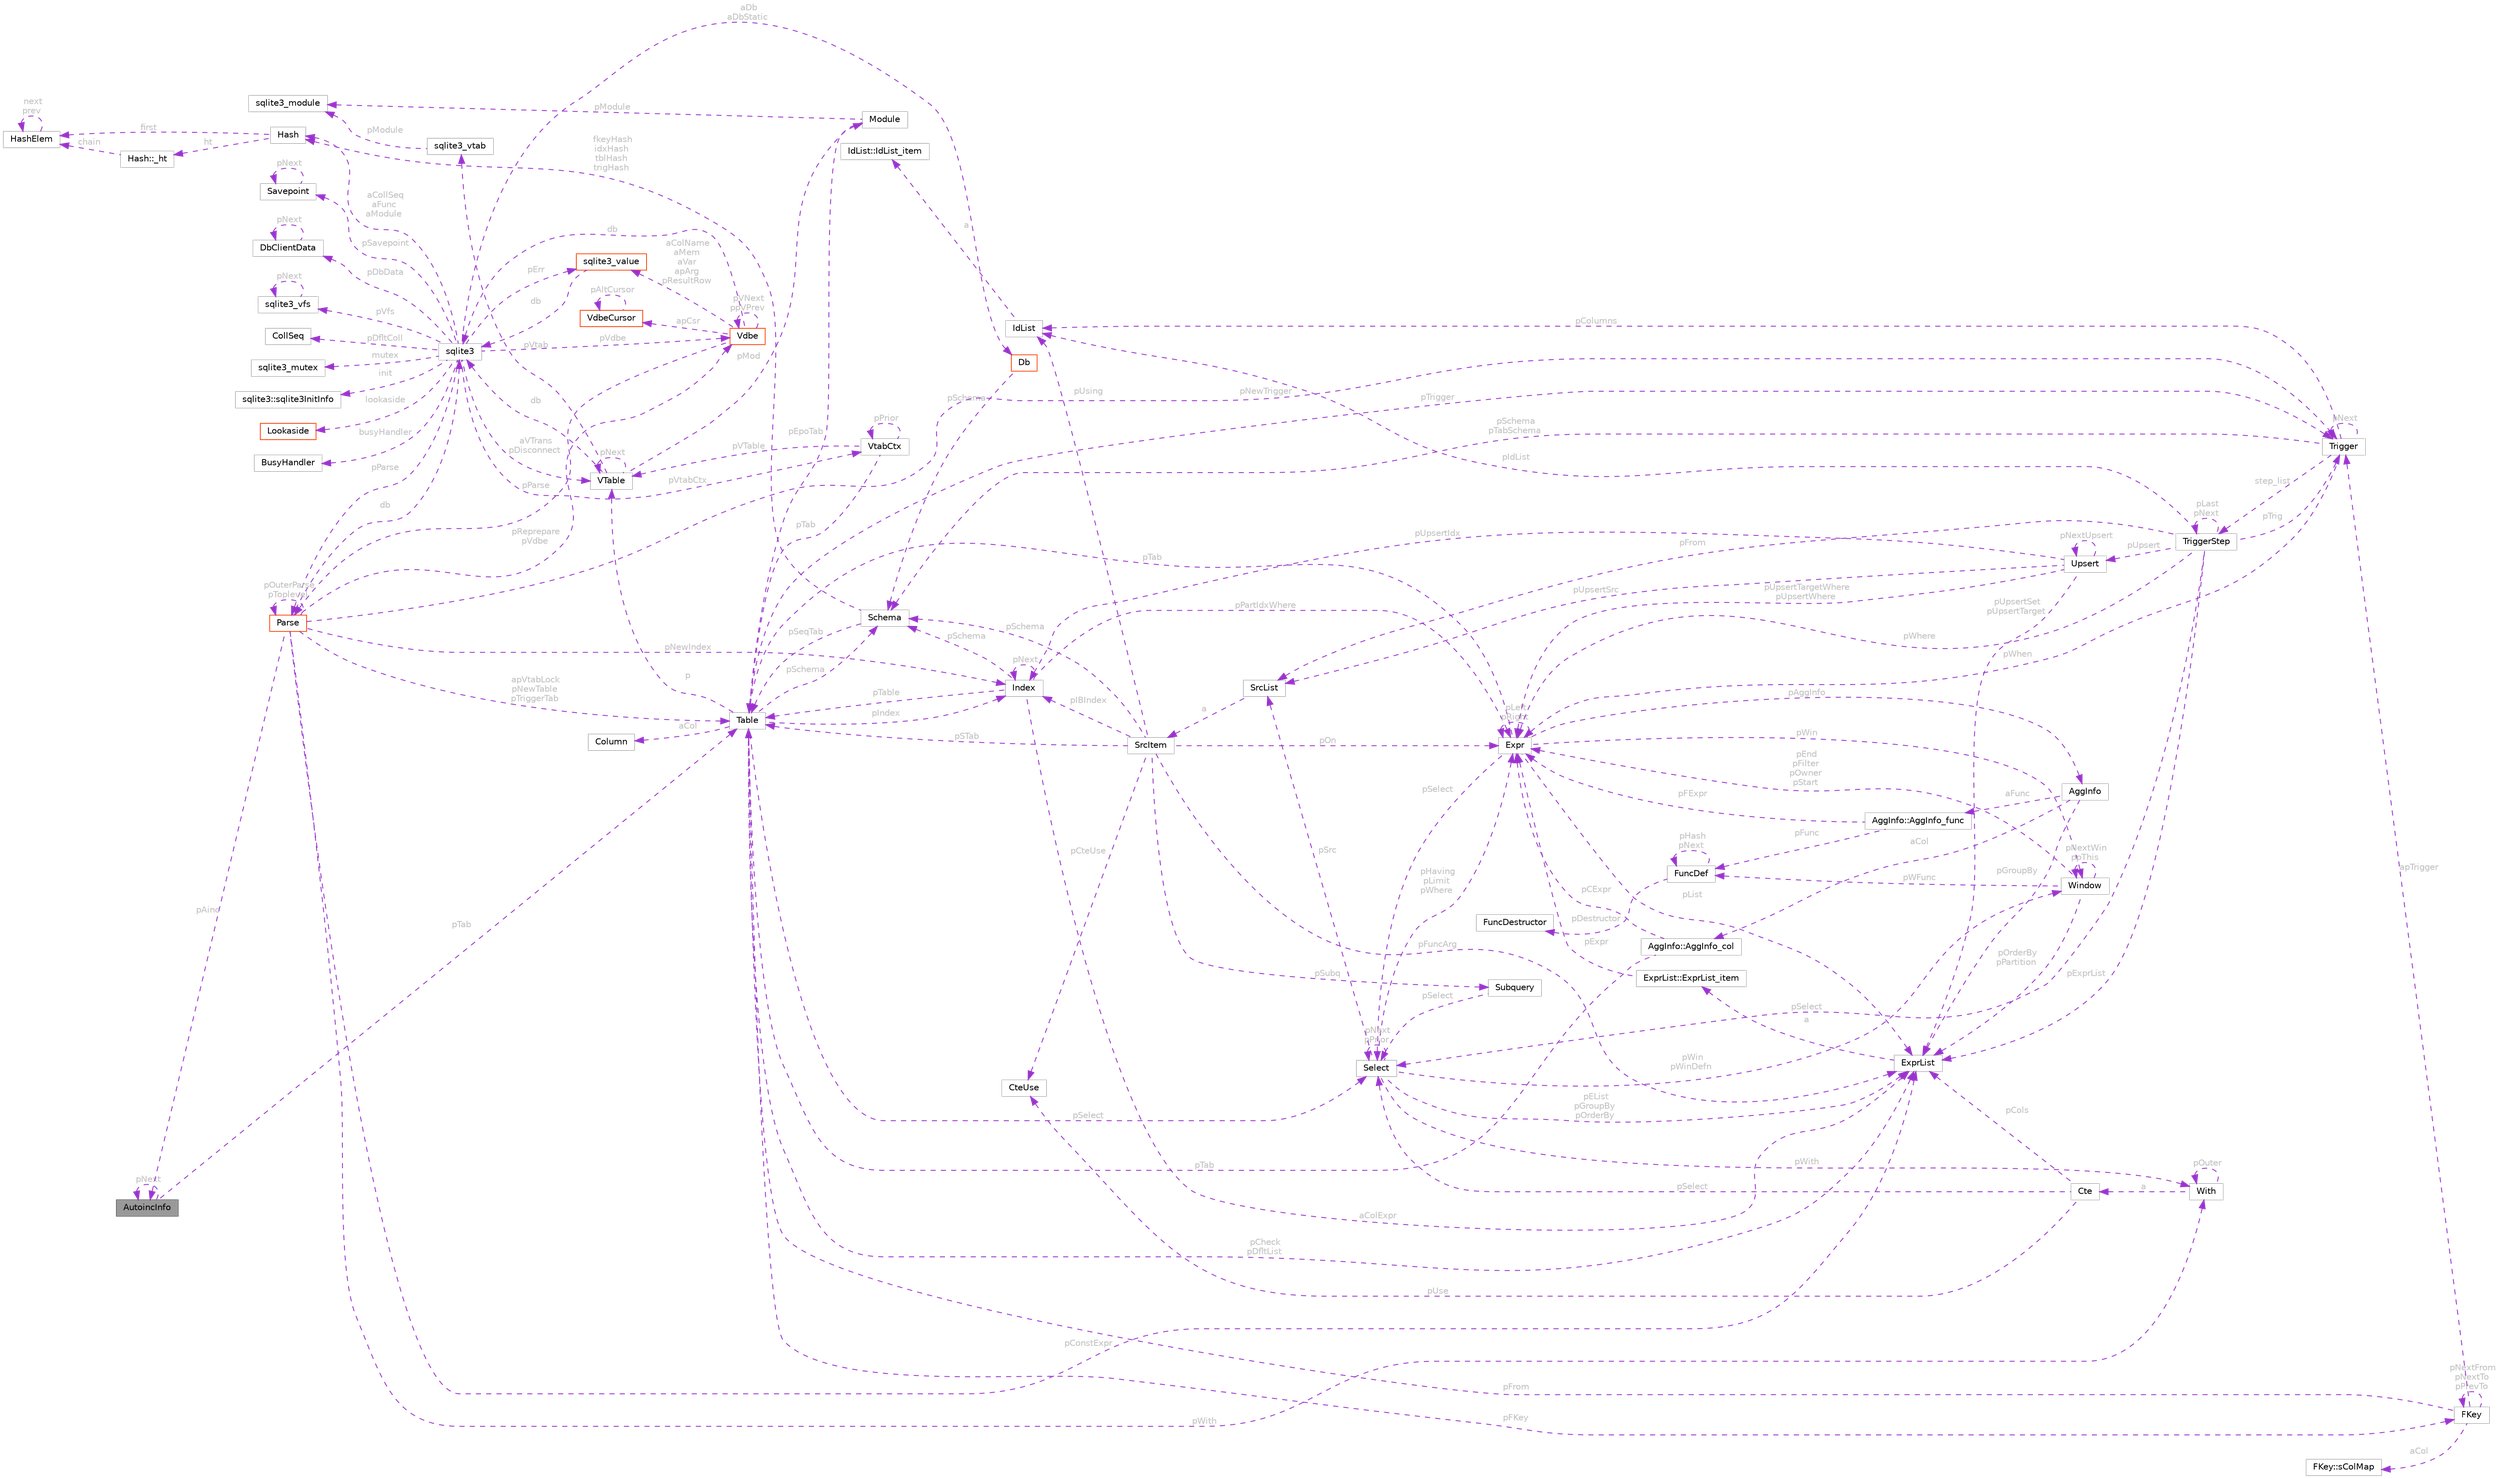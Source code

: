 digraph "AutoincInfo"
{
 // LATEX_PDF_SIZE
  bgcolor="transparent";
  edge [fontname=Helvetica,fontsize=10,labelfontname=Helvetica,labelfontsize=10];
  node [fontname=Helvetica,fontsize=10,shape=box,height=0.2,width=0.4];
  rankdir="LR";
  Node1 [id="Node000001",label="AutoincInfo",height=0.2,width=0.4,color="gray40", fillcolor="grey60", style="filled", fontcolor="black",tooltip=" "];
  Node1 -> Node1 [id="edge1_Node000001_Node000001",dir="back",color="darkorchid3",style="dashed",tooltip=" ",label=" pNext",fontcolor="grey" ];
  Node2 -> Node1 [id="edge2_Node000001_Node000002",dir="back",color="darkorchid3",style="dashed",tooltip=" ",label=" pTab",fontcolor="grey" ];
  Node2 [id="Node000002",label="Table",height=0.2,width=0.4,color="grey75", fillcolor="white", style="filled",URL="$structTable.html",tooltip=" "];
  Node3 -> Node2 [id="edge3_Node000002_Node000003",dir="back",color="darkorchid3",style="dashed",tooltip=" ",label=" aCol",fontcolor="grey" ];
  Node3 [id="Node000003",label="Column",height=0.2,width=0.4,color="grey75", fillcolor="white", style="filled",URL="$structColumn.html",tooltip=" "];
  Node4 -> Node2 [id="edge4_Node000002_Node000004",dir="back",color="darkorchid3",style="dashed",tooltip=" ",label=" pIndex",fontcolor="grey" ];
  Node4 [id="Node000004",label="Index",height=0.2,width=0.4,color="grey75", fillcolor="white", style="filled",URL="$structIndex.html",tooltip=" "];
  Node2 -> Node4 [id="edge5_Node000004_Node000002",dir="back",color="darkorchid3",style="dashed",tooltip=" ",label=" pTable",fontcolor="grey" ];
  Node4 -> Node4 [id="edge6_Node000004_Node000004",dir="back",color="darkorchid3",style="dashed",tooltip=" ",label=" pNext",fontcolor="grey" ];
  Node5 -> Node4 [id="edge7_Node000004_Node000005",dir="back",color="darkorchid3",style="dashed",tooltip=" ",label=" pSchema",fontcolor="grey" ];
  Node5 [id="Node000005",label="Schema",height=0.2,width=0.4,color="grey75", fillcolor="white", style="filled",URL="$structSchema.html",tooltip=" "];
  Node6 -> Node5 [id="edge8_Node000005_Node000006",dir="back",color="darkorchid3",style="dashed",tooltip=" ",label=" fkeyHash\nidxHash\ntblHash\ntrigHash",fontcolor="grey" ];
  Node6 [id="Node000006",label="Hash",height=0.2,width=0.4,color="grey75", fillcolor="white", style="filled",URL="$structHash.html",tooltip=" "];
  Node7 -> Node6 [id="edge9_Node000006_Node000007",dir="back",color="darkorchid3",style="dashed",tooltip=" ",label=" first",fontcolor="grey" ];
  Node7 [id="Node000007",label="HashElem",height=0.2,width=0.4,color="grey75", fillcolor="white", style="filled",URL="$structHashElem.html",tooltip=" "];
  Node7 -> Node7 [id="edge10_Node000007_Node000007",dir="back",color="darkorchid3",style="dashed",tooltip=" ",label=" next\nprev",fontcolor="grey" ];
  Node8 -> Node6 [id="edge11_Node000006_Node000008",dir="back",color="darkorchid3",style="dashed",tooltip=" ",label=" ht",fontcolor="grey" ];
  Node8 [id="Node000008",label="Hash::_ht",height=0.2,width=0.4,color="grey75", fillcolor="white", style="filled",URL="$structHash_1_1__ht.html",tooltip=" "];
  Node7 -> Node8 [id="edge12_Node000008_Node000007",dir="back",color="darkorchid3",style="dashed",tooltip=" ",label=" chain",fontcolor="grey" ];
  Node2 -> Node5 [id="edge13_Node000005_Node000002",dir="back",color="darkorchid3",style="dashed",tooltip=" ",label=" pSeqTab",fontcolor="grey" ];
  Node9 -> Node4 [id="edge14_Node000004_Node000009",dir="back",color="darkorchid3",style="dashed",tooltip=" ",label=" pPartIdxWhere",fontcolor="grey" ];
  Node9 [id="Node000009",label="Expr",height=0.2,width=0.4,color="grey75", fillcolor="white", style="filled",URL="$structExpr.html",tooltip=" "];
  Node9 -> Node9 [id="edge15_Node000009_Node000009",dir="back",color="darkorchid3",style="dashed",tooltip=" ",label=" pLeft\npRight",fontcolor="grey" ];
  Node10 -> Node9 [id="edge16_Node000009_Node000010",dir="back",color="darkorchid3",style="dashed",tooltip=" ",label=" pList",fontcolor="grey" ];
  Node10 [id="Node000010",label="ExprList",height=0.2,width=0.4,color="grey75", fillcolor="white", style="filled",URL="$structExprList.html",tooltip=" "];
  Node11 -> Node10 [id="edge17_Node000010_Node000011",dir="back",color="darkorchid3",style="dashed",tooltip=" ",label=" a",fontcolor="grey" ];
  Node11 [id="Node000011",label="ExprList::ExprList_item",height=0.2,width=0.4,color="grey75", fillcolor="white", style="filled",URL="$structExprList_1_1ExprList__item.html",tooltip=" "];
  Node9 -> Node11 [id="edge18_Node000011_Node000009",dir="back",color="darkorchid3",style="dashed",tooltip=" ",label=" pExpr",fontcolor="grey" ];
  Node12 -> Node9 [id="edge19_Node000009_Node000012",dir="back",color="darkorchid3",style="dashed",tooltip=" ",label=" pSelect",fontcolor="grey" ];
  Node12 [id="Node000012",label="Select",height=0.2,width=0.4,color="grey75", fillcolor="white", style="filled",URL="$structSelect.html",tooltip=" "];
  Node10 -> Node12 [id="edge20_Node000012_Node000010",dir="back",color="darkorchid3",style="dashed",tooltip=" ",label=" pEList\npGroupBy\npOrderBy",fontcolor="grey" ];
  Node13 -> Node12 [id="edge21_Node000012_Node000013",dir="back",color="darkorchid3",style="dashed",tooltip=" ",label=" pSrc",fontcolor="grey" ];
  Node13 [id="Node000013",label="SrcList",height=0.2,width=0.4,color="grey75", fillcolor="white", style="filled",URL="$structSrcList.html",tooltip=" "];
  Node14 -> Node13 [id="edge22_Node000013_Node000014",dir="back",color="darkorchid3",style="dashed",tooltip=" ",label=" a",fontcolor="grey" ];
  Node14 [id="Node000014",label="SrcItem",height=0.2,width=0.4,color="grey75", fillcolor="white", style="filled",URL="$structSrcItem.html",tooltip=" "];
  Node2 -> Node14 [id="edge23_Node000014_Node000002",dir="back",color="darkorchid3",style="dashed",tooltip=" ",label=" pSTab",fontcolor="grey" ];
  Node10 -> Node14 [id="edge24_Node000014_Node000010",dir="back",color="darkorchid3",style="dashed",tooltip=" ",label=" pFuncArg",fontcolor="grey" ];
  Node4 -> Node14 [id="edge25_Node000014_Node000004",dir="back",color="darkorchid3",style="dashed",tooltip=" ",label=" pIBIndex",fontcolor="grey" ];
  Node15 -> Node14 [id="edge26_Node000014_Node000015",dir="back",color="darkorchid3",style="dashed",tooltip=" ",label=" pCteUse",fontcolor="grey" ];
  Node15 [id="Node000015",label="CteUse",height=0.2,width=0.4,color="grey75", fillcolor="white", style="filled",URL="$structCteUse.html",tooltip=" "];
  Node9 -> Node14 [id="edge27_Node000014_Node000009",dir="back",color="darkorchid3",style="dashed",tooltip=" ",label=" pOn",fontcolor="grey" ];
  Node16 -> Node14 [id="edge28_Node000014_Node000016",dir="back",color="darkorchid3",style="dashed",tooltip=" ",label=" pUsing",fontcolor="grey" ];
  Node16 [id="Node000016",label="IdList",height=0.2,width=0.4,color="grey75", fillcolor="white", style="filled",URL="$structIdList.html",tooltip=" "];
  Node17 -> Node16 [id="edge29_Node000016_Node000017",dir="back",color="darkorchid3",style="dashed",tooltip=" ",label=" a",fontcolor="grey" ];
  Node17 [id="Node000017",label="IdList::IdList_item",height=0.2,width=0.4,color="grey75", fillcolor="white", style="filled",URL="$structIdList_1_1IdList__item.html",tooltip=" "];
  Node5 -> Node14 [id="edge30_Node000014_Node000005",dir="back",color="darkorchid3",style="dashed",tooltip=" ",label=" pSchema",fontcolor="grey" ];
  Node18 -> Node14 [id="edge31_Node000014_Node000018",dir="back",color="darkorchid3",style="dashed",tooltip=" ",label=" pSubq",fontcolor="grey" ];
  Node18 [id="Node000018",label="Subquery",height=0.2,width=0.4,color="grey75", fillcolor="white", style="filled",URL="$structSubquery.html",tooltip=" "];
  Node12 -> Node18 [id="edge32_Node000018_Node000012",dir="back",color="darkorchid3",style="dashed",tooltip=" ",label=" pSelect",fontcolor="grey" ];
  Node9 -> Node12 [id="edge33_Node000012_Node000009",dir="back",color="darkorchid3",style="dashed",tooltip=" ",label=" pHaving\npLimit\npWhere",fontcolor="grey" ];
  Node12 -> Node12 [id="edge34_Node000012_Node000012",dir="back",color="darkorchid3",style="dashed",tooltip=" ",label=" pNext\npPrior",fontcolor="grey" ];
  Node19 -> Node12 [id="edge35_Node000012_Node000019",dir="back",color="darkorchid3",style="dashed",tooltip=" ",label=" pWith",fontcolor="grey" ];
  Node19 [id="Node000019",label="With",height=0.2,width=0.4,color="grey75", fillcolor="white", style="filled",URL="$structWith.html",tooltip=" "];
  Node19 -> Node19 [id="edge36_Node000019_Node000019",dir="back",color="darkorchid3",style="dashed",tooltip=" ",label=" pOuter",fontcolor="grey" ];
  Node20 -> Node19 [id="edge37_Node000019_Node000020",dir="back",color="darkorchid3",style="dashed",tooltip=" ",label=" a",fontcolor="grey" ];
  Node20 [id="Node000020",label="Cte",height=0.2,width=0.4,color="grey75", fillcolor="white", style="filled",URL="$structCte.html",tooltip=" "];
  Node10 -> Node20 [id="edge38_Node000020_Node000010",dir="back",color="darkorchid3",style="dashed",tooltip=" ",label=" pCols",fontcolor="grey" ];
  Node12 -> Node20 [id="edge39_Node000020_Node000012",dir="back",color="darkorchid3",style="dashed",tooltip=" ",label=" pSelect",fontcolor="grey" ];
  Node15 -> Node20 [id="edge40_Node000020_Node000015",dir="back",color="darkorchid3",style="dashed",tooltip=" ",label=" pUse",fontcolor="grey" ];
  Node21 -> Node12 [id="edge41_Node000012_Node000021",dir="back",color="darkorchid3",style="dashed",tooltip=" ",label=" pWin\npWinDefn",fontcolor="grey" ];
  Node21 [id="Node000021",label="Window",height=0.2,width=0.4,color="grey75", fillcolor="white", style="filled",URL="$structWindow.html",tooltip=" "];
  Node10 -> Node21 [id="edge42_Node000021_Node000010",dir="back",color="darkorchid3",style="dashed",tooltip=" ",label=" pOrderBy\npPartition",fontcolor="grey" ];
  Node9 -> Node21 [id="edge43_Node000021_Node000009",dir="back",color="darkorchid3",style="dashed",tooltip=" ",label=" pEnd\npFilter\npOwner\npStart",fontcolor="grey" ];
  Node21 -> Node21 [id="edge44_Node000021_Node000021",dir="back",color="darkorchid3",style="dashed",tooltip=" ",label=" pNextWin\nppThis",fontcolor="grey" ];
  Node22 -> Node21 [id="edge45_Node000021_Node000022",dir="back",color="darkorchid3",style="dashed",tooltip=" ",label=" pWFunc",fontcolor="grey" ];
  Node22 [id="Node000022",label="FuncDef",height=0.2,width=0.4,color="grey75", fillcolor="white", style="filled",URL="$structFuncDef.html",tooltip=" "];
  Node22 -> Node22 [id="edge46_Node000022_Node000022",dir="back",color="darkorchid3",style="dashed",tooltip=" ",label=" pHash\npNext",fontcolor="grey" ];
  Node23 -> Node22 [id="edge47_Node000022_Node000023",dir="back",color="darkorchid3",style="dashed",tooltip=" ",label=" pDestructor",fontcolor="grey" ];
  Node23 [id="Node000023",label="FuncDestructor",height=0.2,width=0.4,color="grey75", fillcolor="white", style="filled",URL="$structFuncDestructor.html",tooltip=" "];
  Node24 -> Node9 [id="edge48_Node000009_Node000024",dir="back",color="darkorchid3",style="dashed",tooltip=" ",label=" pAggInfo",fontcolor="grey" ];
  Node24 [id="Node000024",label="AggInfo",height=0.2,width=0.4,color="grey75", fillcolor="white", style="filled",URL="$structAggInfo.html",tooltip=" "];
  Node10 -> Node24 [id="edge49_Node000024_Node000010",dir="back",color="darkorchid3",style="dashed",tooltip=" ",label=" pGroupBy",fontcolor="grey" ];
  Node25 -> Node24 [id="edge50_Node000024_Node000025",dir="back",color="darkorchid3",style="dashed",tooltip=" ",label=" aCol",fontcolor="grey" ];
  Node25 [id="Node000025",label="AggInfo::AggInfo_col",height=0.2,width=0.4,color="grey75", fillcolor="white", style="filled",URL="$structAggInfo_1_1AggInfo__col.html",tooltip=" "];
  Node2 -> Node25 [id="edge51_Node000025_Node000002",dir="back",color="darkorchid3",style="dashed",tooltip=" ",label=" pTab",fontcolor="grey" ];
  Node9 -> Node25 [id="edge52_Node000025_Node000009",dir="back",color="darkorchid3",style="dashed",tooltip=" ",label=" pCExpr",fontcolor="grey" ];
  Node26 -> Node24 [id="edge53_Node000024_Node000026",dir="back",color="darkorchid3",style="dashed",tooltip=" ",label=" aFunc",fontcolor="grey" ];
  Node26 [id="Node000026",label="AggInfo::AggInfo_func",height=0.2,width=0.4,color="grey75", fillcolor="white", style="filled",URL="$structAggInfo_1_1AggInfo__func.html",tooltip=" "];
  Node9 -> Node26 [id="edge54_Node000026_Node000009",dir="back",color="darkorchid3",style="dashed",tooltip=" ",label=" pFExpr",fontcolor="grey" ];
  Node22 -> Node26 [id="edge55_Node000026_Node000022",dir="back",color="darkorchid3",style="dashed",tooltip=" ",label=" pFunc",fontcolor="grey" ];
  Node2 -> Node9 [id="edge56_Node000009_Node000002",dir="back",color="darkorchid3",style="dashed",tooltip=" ",label=" pTab",fontcolor="grey" ];
  Node21 -> Node9 [id="edge57_Node000009_Node000021",dir="back",color="darkorchid3",style="dashed",tooltip=" ",label=" pWin",fontcolor="grey" ];
  Node10 -> Node4 [id="edge58_Node000004_Node000010",dir="back",color="darkorchid3",style="dashed",tooltip=" ",label=" aColExpr",fontcolor="grey" ];
  Node10 -> Node2 [id="edge59_Node000002_Node000010",dir="back",color="darkorchid3",style="dashed",tooltip=" ",label=" pCheck\npDfltList",fontcolor="grey" ];
  Node27 -> Node2 [id="edge60_Node000002_Node000027",dir="back",color="darkorchid3",style="dashed",tooltip=" ",label=" pFKey",fontcolor="grey" ];
  Node27 [id="Node000027",label="FKey",height=0.2,width=0.4,color="grey75", fillcolor="white", style="filled",URL="$structFKey.html",tooltip=" "];
  Node2 -> Node27 [id="edge61_Node000027_Node000002",dir="back",color="darkorchid3",style="dashed",tooltip=" ",label=" pFrom",fontcolor="grey" ];
  Node27 -> Node27 [id="edge62_Node000027_Node000027",dir="back",color="darkorchid3",style="dashed",tooltip=" ",label=" pNextFrom\npNextTo\npPrevTo",fontcolor="grey" ];
  Node28 -> Node27 [id="edge63_Node000027_Node000028",dir="back",color="darkorchid3",style="dashed",tooltip=" ",label=" apTrigger",fontcolor="grey" ];
  Node28 [id="Node000028",label="Trigger",height=0.2,width=0.4,color="grey75", fillcolor="white", style="filled",URL="$structTrigger.html",tooltip=" "];
  Node9 -> Node28 [id="edge64_Node000028_Node000009",dir="back",color="darkorchid3",style="dashed",tooltip=" ",label=" pWhen",fontcolor="grey" ];
  Node16 -> Node28 [id="edge65_Node000028_Node000016",dir="back",color="darkorchid3",style="dashed",tooltip=" ",label=" pColumns",fontcolor="grey" ];
  Node5 -> Node28 [id="edge66_Node000028_Node000005",dir="back",color="darkorchid3",style="dashed",tooltip=" ",label=" pSchema\npTabSchema",fontcolor="grey" ];
  Node29 -> Node28 [id="edge67_Node000028_Node000029",dir="back",color="darkorchid3",style="dashed",tooltip=" ",label=" step_list",fontcolor="grey" ];
  Node29 [id="Node000029",label="TriggerStep",height=0.2,width=0.4,color="grey75", fillcolor="white", style="filled",URL="$structTriggerStep.html",tooltip=" "];
  Node28 -> Node29 [id="edge68_Node000029_Node000028",dir="back",color="darkorchid3",style="dashed",tooltip=" ",label=" pTrig",fontcolor="grey" ];
  Node12 -> Node29 [id="edge69_Node000029_Node000012",dir="back",color="darkorchid3",style="dashed",tooltip=" ",label=" pSelect",fontcolor="grey" ];
  Node13 -> Node29 [id="edge70_Node000029_Node000013",dir="back",color="darkorchid3",style="dashed",tooltip=" ",label=" pFrom",fontcolor="grey" ];
  Node9 -> Node29 [id="edge71_Node000029_Node000009",dir="back",color="darkorchid3",style="dashed",tooltip=" ",label=" pWhere",fontcolor="grey" ];
  Node10 -> Node29 [id="edge72_Node000029_Node000010",dir="back",color="darkorchid3",style="dashed",tooltip=" ",label=" pExprList",fontcolor="grey" ];
  Node16 -> Node29 [id="edge73_Node000029_Node000016",dir="back",color="darkorchid3",style="dashed",tooltip=" ",label=" pIdList",fontcolor="grey" ];
  Node30 -> Node29 [id="edge74_Node000029_Node000030",dir="back",color="darkorchid3",style="dashed",tooltip=" ",label=" pUpsert",fontcolor="grey" ];
  Node30 [id="Node000030",label="Upsert",height=0.2,width=0.4,color="grey75", fillcolor="white", style="filled",URL="$structUpsert.html",tooltip=" "];
  Node10 -> Node30 [id="edge75_Node000030_Node000010",dir="back",color="darkorchid3",style="dashed",tooltip=" ",label=" pUpsertSet\npUpsertTarget",fontcolor="grey" ];
  Node9 -> Node30 [id="edge76_Node000030_Node000009",dir="back",color="darkorchid3",style="dashed",tooltip=" ",label=" pUpsertTargetWhere\npUpsertWhere",fontcolor="grey" ];
  Node30 -> Node30 [id="edge77_Node000030_Node000030",dir="back",color="darkorchid3",style="dashed",tooltip=" ",label=" pNextUpsert",fontcolor="grey" ];
  Node4 -> Node30 [id="edge78_Node000030_Node000004",dir="back",color="darkorchid3",style="dashed",tooltip=" ",label=" pUpsertIdx",fontcolor="grey" ];
  Node13 -> Node30 [id="edge79_Node000030_Node000013",dir="back",color="darkorchid3",style="dashed",tooltip=" ",label=" pUpsertSrc",fontcolor="grey" ];
  Node29 -> Node29 [id="edge80_Node000029_Node000029",dir="back",color="darkorchid3",style="dashed",tooltip=" ",label=" pLast\npNext",fontcolor="grey" ];
  Node28 -> Node28 [id="edge81_Node000028_Node000028",dir="back",color="darkorchid3",style="dashed",tooltip=" ",label=" pNext",fontcolor="grey" ];
  Node31 -> Node27 [id="edge82_Node000027_Node000031",dir="back",color="darkorchid3",style="dashed",tooltip=" ",label=" aCol",fontcolor="grey" ];
  Node31 [id="Node000031",label="FKey::sColMap",height=0.2,width=0.4,color="grey75", fillcolor="white", style="filled",URL="$structFKey_1_1sColMap.html",tooltip=" "];
  Node12 -> Node2 [id="edge83_Node000002_Node000012",dir="back",color="darkorchid3",style="dashed",tooltip=" ",label=" pSelect",fontcolor="grey" ];
  Node32 -> Node2 [id="edge84_Node000002_Node000032",dir="back",color="darkorchid3",style="dashed",tooltip=" ",label=" p",fontcolor="grey" ];
  Node32 [id="Node000032",label="VTable",height=0.2,width=0.4,color="grey75", fillcolor="white", style="filled",URL="$structVTable.html",tooltip=" "];
  Node33 -> Node32 [id="edge85_Node000032_Node000033",dir="back",color="darkorchid3",style="dashed",tooltip=" ",label=" db",fontcolor="grey" ];
  Node33 [id="Node000033",label="sqlite3",height=0.2,width=0.4,color="grey75", fillcolor="white", style="filled",URL="$structsqlite3.html",tooltip=" "];
  Node34 -> Node33 [id="edge86_Node000033_Node000034",dir="back",color="darkorchid3",style="dashed",tooltip=" ",label=" pVfs",fontcolor="grey" ];
  Node34 [id="Node000034",label="sqlite3_vfs",height=0.2,width=0.4,color="grey75", fillcolor="white", style="filled",URL="$structsqlite3__vfs.html",tooltip=" "];
  Node34 -> Node34 [id="edge87_Node000034_Node000034",dir="back",color="darkorchid3",style="dashed",tooltip=" ",label=" pNext",fontcolor="grey" ];
  Node35 -> Node33 [id="edge88_Node000033_Node000035",dir="back",color="darkorchid3",style="dashed",tooltip=" ",label=" pVdbe",fontcolor="grey" ];
  Node35 [id="Node000035",label="Vdbe",height=0.2,width=0.4,color="orangered", fillcolor="white", style="filled",URL="$structVdbe.html",tooltip=" "];
  Node33 -> Node35 [id="edge89_Node000035_Node000033",dir="back",color="darkorchid3",style="dashed",tooltip=" ",label=" db",fontcolor="grey" ];
  Node35 -> Node35 [id="edge90_Node000035_Node000035",dir="back",color="darkorchid3",style="dashed",tooltip=" ",label=" pVNext\nppVPrev",fontcolor="grey" ];
  Node36 -> Node35 [id="edge91_Node000035_Node000036",dir="back",color="darkorchid3",style="dashed",tooltip=" ",label=" pParse",fontcolor="grey" ];
  Node36 [id="Node000036",label="Parse",height=0.2,width=0.4,color="orangered", fillcolor="white", style="filled",URL="$structParse.html",tooltip=" "];
  Node33 -> Node36 [id="edge92_Node000036_Node000033",dir="back",color="darkorchid3",style="dashed",tooltip=" ",label=" db",fontcolor="grey" ];
  Node35 -> Node36 [id="edge93_Node000036_Node000035",dir="back",color="darkorchid3",style="dashed",tooltip=" ",label=" pReprepare\npVdbe",fontcolor="grey" ];
  Node10 -> Node36 [id="edge94_Node000036_Node000010",dir="back",color="darkorchid3",style="dashed",tooltip=" ",label=" pConstExpr",fontcolor="grey" ];
  Node1 -> Node36 [id="edge95_Node000036_Node000001",dir="back",color="darkorchid3",style="dashed",tooltip=" ",label=" pAinc",fontcolor="grey" ];
  Node36 -> Node36 [id="edge96_Node000036_Node000036",dir="back",color="darkorchid3",style="dashed",tooltip=" ",label=" pOuterParse\npToplevel",fontcolor="grey" ];
  Node2 -> Node36 [id="edge97_Node000036_Node000002",dir="back",color="darkorchid3",style="dashed",tooltip=" ",label=" apVtabLock\npNewTable\npTriggerTab",fontcolor="grey" ];
  Node4 -> Node36 [id="edge98_Node000036_Node000004",dir="back",color="darkorchid3",style="dashed",tooltip=" ",label=" pNewIndex",fontcolor="grey" ];
  Node28 -> Node36 [id="edge99_Node000036_Node000028",dir="back",color="darkorchid3",style="dashed",tooltip=" ",label=" pNewTrigger",fontcolor="grey" ];
  Node19 -> Node36 [id="edge100_Node000036_Node000019",dir="back",color="darkorchid3",style="dashed",tooltip=" ",label=" pWith",fontcolor="grey" ];
  Node44 -> Node35 [id="edge101_Node000035_Node000044",dir="back",color="darkorchid3",style="dashed",tooltip=" ",label=" aColName\naMem\naVar\napArg\npResultRow",fontcolor="grey" ];
  Node44 [id="Node000044",label="sqlite3_value",height=0.2,width=0.4,color="orangered", fillcolor="white", style="filled",URL="$structsqlite3__value.html",tooltip=" "];
  Node33 -> Node44 [id="edge102_Node000044_Node000033",dir="back",color="darkorchid3",style="dashed",tooltip=" ",label=" db",fontcolor="grey" ];
  Node53 -> Node35 [id="edge103_Node000035_Node000053",dir="back",color="darkorchid3",style="dashed",tooltip=" ",label=" apCsr",fontcolor="grey" ];
  Node53 [id="Node000053",label="VdbeCursor",height=0.2,width=0.4,color="orangered", fillcolor="white", style="filled",URL="$structVdbeCursor.html",tooltip=" "];
  Node53 -> Node53 [id="edge104_Node000053_Node000053",dir="back",color="darkorchid3",style="dashed",tooltip=" ",label=" pAltCursor",fontcolor="grey" ];
  Node46 -> Node33 [id="edge105_Node000033_Node000046",dir="back",color="darkorchid3",style="dashed",tooltip=" ",label=" pDfltColl",fontcolor="grey" ];
  Node46 [id="Node000046",label="CollSeq",height=0.2,width=0.4,color="grey75", fillcolor="white", style="filled",URL="$structCollSeq.html",tooltip=" "];
  Node70 -> Node33 [id="edge106_Node000033_Node000070",dir="back",color="darkorchid3",style="dashed",tooltip=" ",label=" mutex",fontcolor="grey" ];
  Node70 [id="Node000070",label="sqlite3_mutex",height=0.2,width=0.4,color="grey75", fillcolor="white", style="filled",URL="$structsqlite3__mutex.html",tooltip=" "];
  Node88 -> Node33 [id="edge107_Node000033_Node000088",dir="back",color="darkorchid3",style="dashed",tooltip=" ",label=" aDb\naDbStatic",fontcolor="grey" ];
  Node88 [id="Node000088",label="Db",height=0.2,width=0.4,color="orangered", fillcolor="white", style="filled",URL="$structDb.html",tooltip=" "];
  Node5 -> Node88 [id="edge108_Node000088_Node000005",dir="back",color="darkorchid3",style="dashed",tooltip=" ",label=" pSchema",fontcolor="grey" ];
  Node89 -> Node33 [id="edge109_Node000033_Node000089",dir="back",color="darkorchid3",style="dashed",tooltip=" ",label=" init",fontcolor="grey" ];
  Node89 [id="Node000089",label="sqlite3::sqlite3InitInfo",height=0.2,width=0.4,color="grey75", fillcolor="white", style="filled",URL="$structsqlite3_1_1sqlite3InitInfo.html",tooltip=" "];
  Node36 -> Node33 [id="edge110_Node000033_Node000036",dir="back",color="darkorchid3",style="dashed",tooltip=" ",label=" pParse",fontcolor="grey" ];
  Node44 -> Node33 [id="edge111_Node000033_Node000044",dir="back",color="darkorchid3",style="dashed",tooltip=" ",label=" pErr",fontcolor="grey" ];
  Node90 -> Node33 [id="edge112_Node000033_Node000090",dir="back",color="darkorchid3",style="dashed",tooltip=" ",label=" lookaside",fontcolor="grey" ];
  Node90 [id="Node000090",label="Lookaside",height=0.2,width=0.4,color="orangered", fillcolor="white", style="filled",URL="$structLookaside.html",tooltip=" "];
  Node6 -> Node33 [id="edge113_Node000033_Node000006",dir="back",color="darkorchid3",style="dashed",tooltip=" ",label=" aCollSeq\naFunc\naModule",fontcolor="grey" ];
  Node92 -> Node33 [id="edge114_Node000033_Node000092",dir="back",color="darkorchid3",style="dashed",tooltip=" ",label=" pVtabCtx",fontcolor="grey" ];
  Node92 [id="Node000092",label="VtabCtx",height=0.2,width=0.4,color="grey75", fillcolor="white", style="filled",URL="$structVtabCtx.html",tooltip=" "];
  Node32 -> Node92 [id="edge115_Node000092_Node000032",dir="back",color="darkorchid3",style="dashed",tooltip=" ",label=" pVTable",fontcolor="grey" ];
  Node2 -> Node92 [id="edge116_Node000092_Node000002",dir="back",color="darkorchid3",style="dashed",tooltip=" ",label=" pTab",fontcolor="grey" ];
  Node92 -> Node92 [id="edge117_Node000092_Node000092",dir="back",color="darkorchid3",style="dashed",tooltip=" ",label=" pPrior",fontcolor="grey" ];
  Node32 -> Node33 [id="edge118_Node000033_Node000032",dir="back",color="darkorchid3",style="dashed",tooltip=" ",label=" aVTrans\npDisconnect",fontcolor="grey" ];
  Node93 -> Node33 [id="edge119_Node000033_Node000093",dir="back",color="darkorchid3",style="dashed",tooltip=" ",label=" busyHandler",fontcolor="grey" ];
  Node93 [id="Node000093",label="BusyHandler",height=0.2,width=0.4,color="grey75", fillcolor="white", style="filled",URL="$structBusyHandler.html",tooltip=" "];
  Node94 -> Node33 [id="edge120_Node000033_Node000094",dir="back",color="darkorchid3",style="dashed",tooltip=" ",label=" pSavepoint",fontcolor="grey" ];
  Node94 [id="Node000094",label="Savepoint",height=0.2,width=0.4,color="grey75", fillcolor="white", style="filled",URL="$structSavepoint.html",tooltip=" "];
  Node94 -> Node94 [id="edge121_Node000094_Node000094",dir="back",color="darkorchid3",style="dashed",tooltip=" ",label=" pNext",fontcolor="grey" ];
  Node95 -> Node33 [id="edge122_Node000033_Node000095",dir="back",color="darkorchid3",style="dashed",tooltip=" ",label=" pDbData",fontcolor="grey" ];
  Node95 [id="Node000095",label="DbClientData",height=0.2,width=0.4,color="grey75", fillcolor="white", style="filled",URL="$structDbClientData.html",tooltip=" "];
  Node95 -> Node95 [id="edge123_Node000095_Node000095",dir="back",color="darkorchid3",style="dashed",tooltip=" ",label=" pNext",fontcolor="grey" ];
  Node96 -> Node32 [id="edge124_Node000032_Node000096",dir="back",color="darkorchid3",style="dashed",tooltip=" ",label=" pMod",fontcolor="grey" ];
  Node96 [id="Node000096",label="Module",height=0.2,width=0.4,color="grey75", fillcolor="white", style="filled",URL="$structModule.html",tooltip=" "];
  Node74 -> Node96 [id="edge125_Node000096_Node000074",dir="back",color="darkorchid3",style="dashed",tooltip=" ",label=" pModule",fontcolor="grey" ];
  Node74 [id="Node000074",label="sqlite3_module",height=0.2,width=0.4,color="grey75", fillcolor="white", style="filled",URL="$structsqlite3__module.html",tooltip=" "];
  Node2 -> Node96 [id="edge126_Node000096_Node000002",dir="back",color="darkorchid3",style="dashed",tooltip=" ",label=" pEpoTab",fontcolor="grey" ];
  Node73 -> Node32 [id="edge127_Node000032_Node000073",dir="back",color="darkorchid3",style="dashed",tooltip=" ",label=" pVtab",fontcolor="grey" ];
  Node73 [id="Node000073",label="sqlite3_vtab",height=0.2,width=0.4,color="grey75", fillcolor="white", style="filled",URL="$structsqlite3__vtab.html",tooltip=" "];
  Node74 -> Node73 [id="edge128_Node000073_Node000074",dir="back",color="darkorchid3",style="dashed",tooltip=" ",label=" pModule",fontcolor="grey" ];
  Node32 -> Node32 [id="edge129_Node000032_Node000032",dir="back",color="darkorchid3",style="dashed",tooltip=" ",label=" pNext",fontcolor="grey" ];
  Node28 -> Node2 [id="edge130_Node000002_Node000028",dir="back",color="darkorchid3",style="dashed",tooltip=" ",label=" pTrigger",fontcolor="grey" ];
  Node5 -> Node2 [id="edge131_Node000002_Node000005",dir="back",color="darkorchid3",style="dashed",tooltip=" ",label=" pSchema",fontcolor="grey" ];
}
